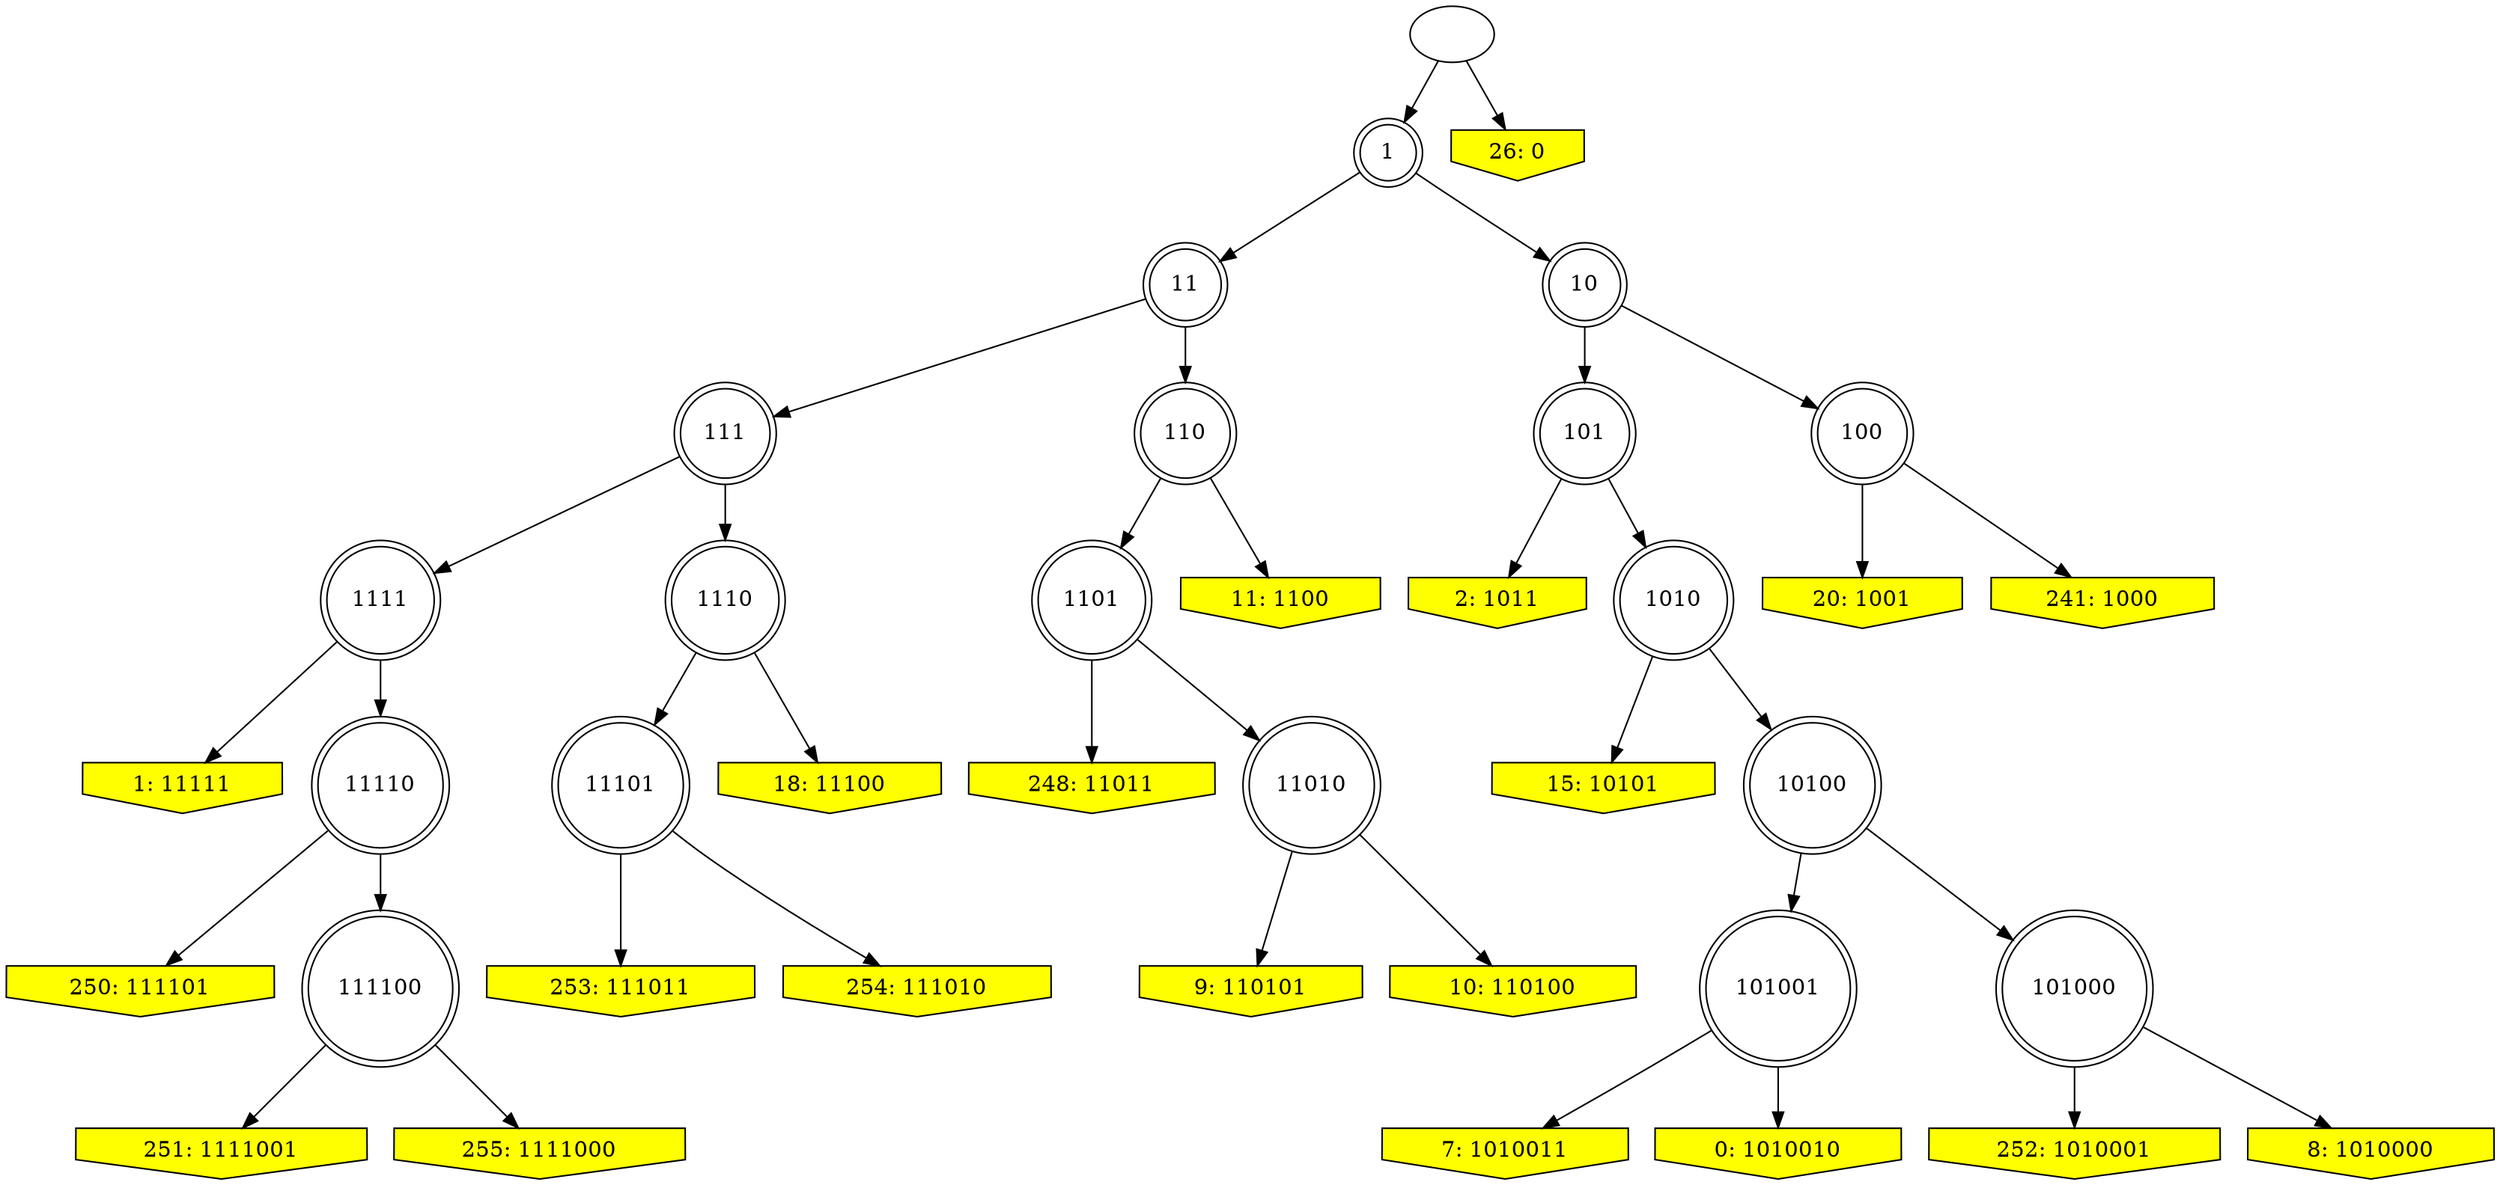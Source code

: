 // Huffman Tree
digraph {
	1 [label=1 shape=doublecircle]
	"" -> 1
	11 [label=11 shape=doublecircle]
	1 -> 11
	111 [label=111 shape=doublecircle]
	11 -> 111
	1111 [label=1111 shape=doublecircle]
	111 -> 1111
	11111 [label="1: 11111" color=black fillcolor=yellow shape=invhouse style=filled]
	1111 -> 11111
	11110 [label=11110 shape=doublecircle]
	1111 -> 11110
	111101 [label="250: 111101" color=black fillcolor=yellow shape=invhouse style=filled]
	11110 -> 111101
	111100 [label=111100 shape=doublecircle]
	11110 -> 111100
	1111001 [label="251: 1111001" color=black fillcolor=yellow shape=invhouse style=filled]
	111100 -> 1111001
	1111000 [label="255: 1111000" color=black fillcolor=yellow shape=invhouse style=filled]
	111100 -> 1111000
	1110 [label=1110 shape=doublecircle]
	111 -> 1110
	11101 [label=11101 shape=doublecircle]
	1110 -> 11101
	111011 [label="253: 111011" color=black fillcolor=yellow shape=invhouse style=filled]
	11101 -> 111011
	111010 [label="254: 111010" color=black fillcolor=yellow shape=invhouse style=filled]
	11101 -> 111010
	11100 [label="18: 11100" color=black fillcolor=yellow shape=invhouse style=filled]
	1110 -> 11100
	110 [label=110 shape=doublecircle]
	11 -> 110
	1101 [label=1101 shape=doublecircle]
	110 -> 1101
	11011 [label="248: 11011" color=black fillcolor=yellow shape=invhouse style=filled]
	1101 -> 11011
	11010 [label=11010 shape=doublecircle]
	1101 -> 11010
	110101 [label="9: 110101" color=black fillcolor=yellow shape=invhouse style=filled]
	11010 -> 110101
	110100 [label="10: 110100" color=black fillcolor=yellow shape=invhouse style=filled]
	11010 -> 110100
	1100 [label="11: 1100" color=black fillcolor=yellow shape=invhouse style=filled]
	110 -> 1100
	10 [label=10 shape=doublecircle]
	1 -> 10
	101 [label=101 shape=doublecircle]
	10 -> 101
	1011 [label="2: 1011" color=black fillcolor=yellow shape=invhouse style=filled]
	101 -> 1011
	1010 [label=1010 shape=doublecircle]
	101 -> 1010
	10101 [label="15: 10101" color=black fillcolor=yellow shape=invhouse style=filled]
	1010 -> 10101
	10100 [label=10100 shape=doublecircle]
	1010 -> 10100
	101001 [label=101001 shape=doublecircle]
	10100 -> 101001
	1010011 [label="7: 1010011" color=black fillcolor=yellow shape=invhouse style=filled]
	101001 -> 1010011
	1010010 [label="0: 1010010" color=black fillcolor=yellow shape=invhouse style=filled]
	101001 -> 1010010
	101000 [label=101000 shape=doublecircle]
	10100 -> 101000
	1010001 [label="252: 1010001" color=black fillcolor=yellow shape=invhouse style=filled]
	101000 -> 1010001
	1010000 [label="8: 1010000" color=black fillcolor=yellow shape=invhouse style=filled]
	101000 -> 1010000
	100 [label=100 shape=doublecircle]
	10 -> 100
	1001 [label="20: 1001" color=black fillcolor=yellow shape=invhouse style=filled]
	100 -> 1001
	1000 [label="241: 1000" color=black fillcolor=yellow shape=invhouse style=filled]
	100 -> 1000
	0 [label="26: 0" color=black fillcolor=yellow shape=invhouse style=filled]
	"" -> 0
}